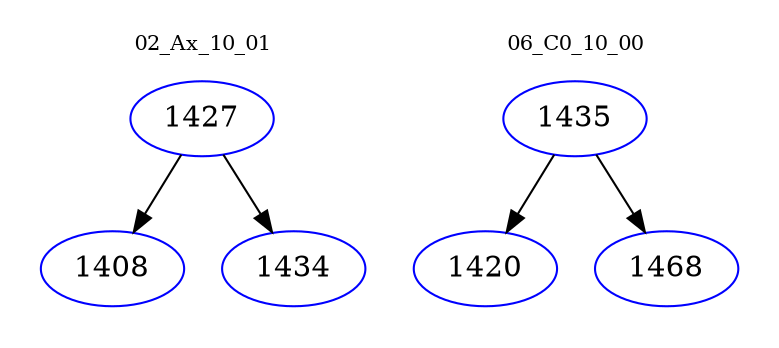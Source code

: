 digraph{
subgraph cluster_0 {
color = white
label = "02_Ax_10_01";
fontsize=10;
T0_1427 [label="1427", color="blue"]
T0_1427 -> T0_1408 [color="black"]
T0_1408 [label="1408", color="blue"]
T0_1427 -> T0_1434 [color="black"]
T0_1434 [label="1434", color="blue"]
}
subgraph cluster_1 {
color = white
label = "06_C0_10_00";
fontsize=10;
T1_1435 [label="1435", color="blue"]
T1_1435 -> T1_1420 [color="black"]
T1_1420 [label="1420", color="blue"]
T1_1435 -> T1_1468 [color="black"]
T1_1468 [label="1468", color="blue"]
}
}
